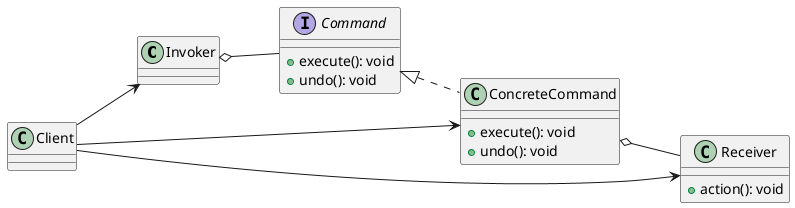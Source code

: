 @startuml
left to right direction
'https://plantuml.com/class-diagram

class Invoker
class Client

interface Command {
    + execute(): void
    + undo(): void
}

class ConcreteCommand implements Command {
    + execute(): void
    + undo(): void
}

class Receiver{
    + action(): void
}

Invoker o-- Command
ConcreteCommand o-- Receiver
Client --> Invoker
Client --> ConcreteCommand
Client --> Receiver

@enduml